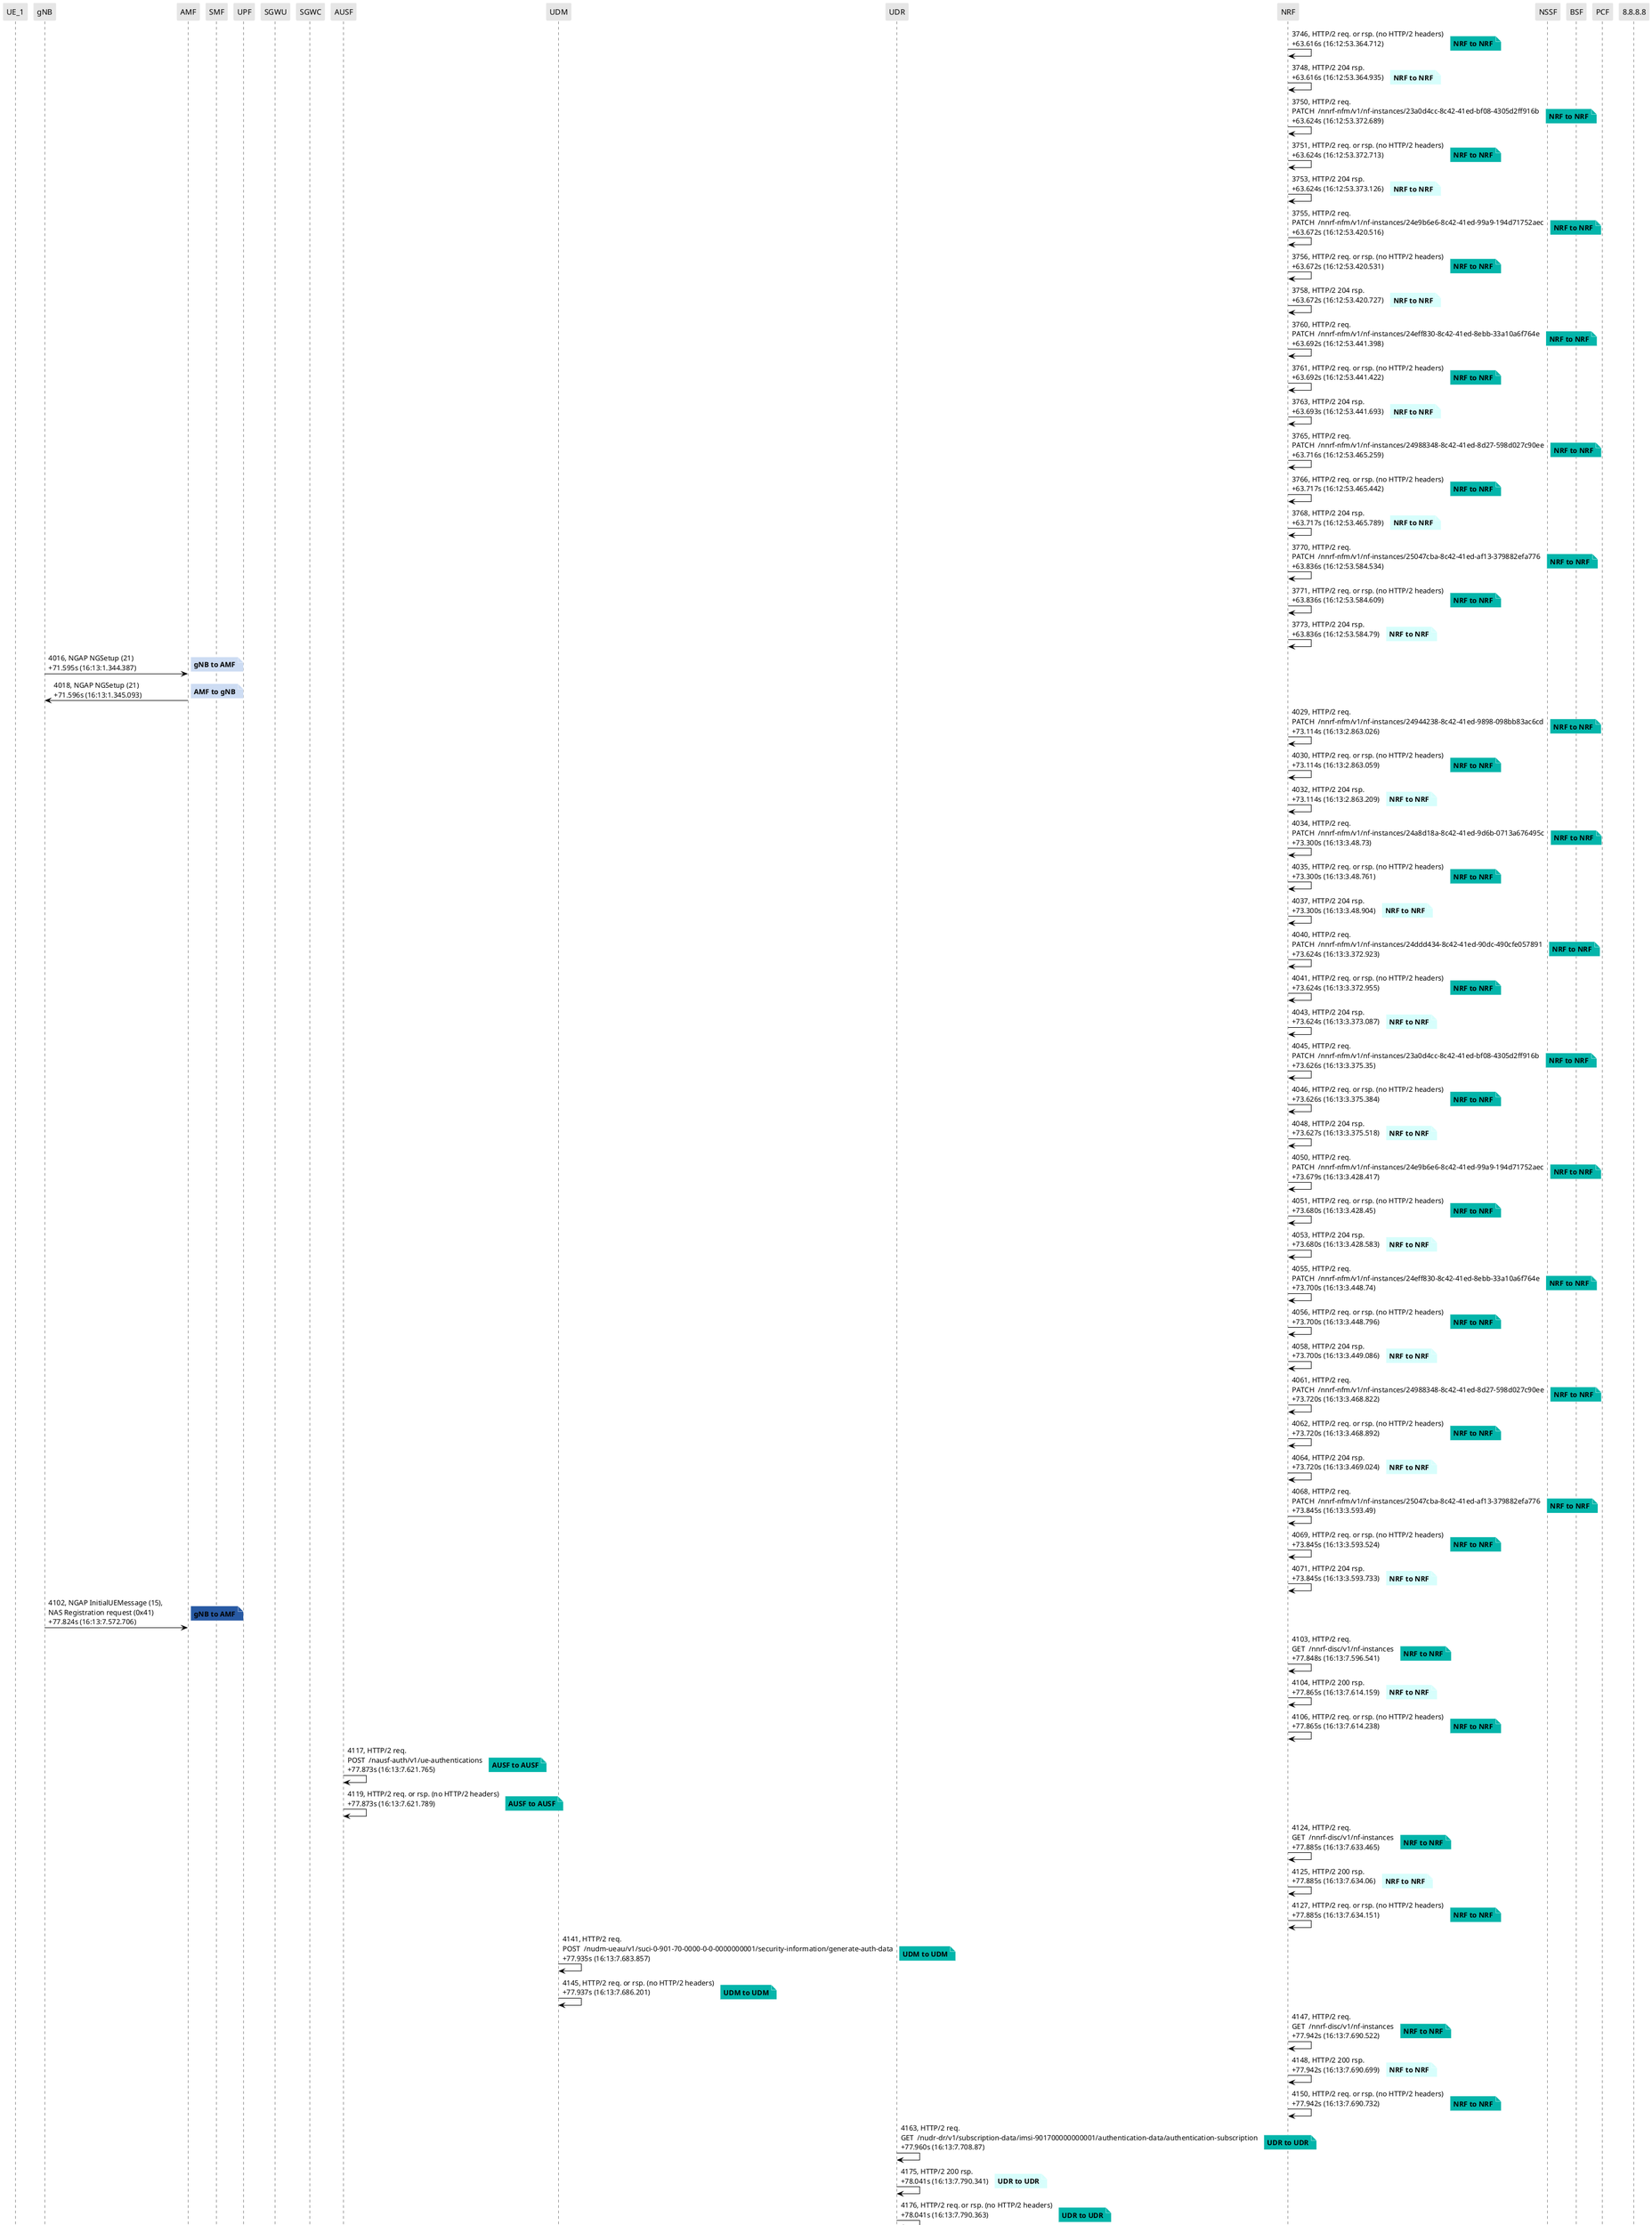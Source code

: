 @startuml
skinparam shadowing false
skinparam NoteBorderColor white
skinparam sequence {
    ArrowColor black
    LifeLineBorderColor black
    LifeLineBackgroundColor black
    ParticipantBorderColor white
    ParticipantBackgroundColor #e6e6e6
}
participant "UE_1"
participant "gNB"
participant "AMF"
participant "SMF"
participant "UPF"
participant "SGWU"
participant "SGWC"
participant "AUSF"
participant "UDM"
participant "UDR"
participant "NRF"
participant "NSSF"
participant "BSF"
participant "PCF"
participant "8.8.8.8"

"NRF" -> "NRF": 3746, HTTP/2 req. or rsp. (no HTTP/2 headers)\n+63.616s (16:12:53.364.712)

note right #03B5AA
**NRF to NRF**
end note

"NRF" -> "NRF": 3748, HTTP/2 204 rsp.\n+63.616s (16:12:53.364.935)

note right #D7FEFC
**NRF to NRF**
end note

"NRF" -> "NRF": 3750, HTTP/2 req.\nPATCH  /nnrf-nfm/v1/nf-instances/23a0d4cc-8c42-41ed-bf08-4305d2ff916b\n+63.624s (16:12:53.372.689)

note right #03B5AA
**NRF to NRF**
end note

"NRF" -> "NRF": 3751, HTTP/2 req. or rsp. (no HTTP/2 headers)\n+63.624s (16:12:53.372.713)

note right #03B5AA
**NRF to NRF**
end note

"NRF" -> "NRF": 3753, HTTP/2 204 rsp.\n+63.624s (16:12:53.373.126)

note right #D7FEFC
**NRF to NRF**
end note

"NRF" -> "NRF": 3755, HTTP/2 req.\nPATCH  /nnrf-nfm/v1/nf-instances/24e9b6e6-8c42-41ed-99a9-194d71752aec\n+63.672s (16:12:53.420.516)

note right #03B5AA
**NRF to NRF**
end note

"NRF" -> "NRF": 3756, HTTP/2 req. or rsp. (no HTTP/2 headers)\n+63.672s (16:12:53.420.531)

note right #03B5AA
**NRF to NRF**
end note

"NRF" -> "NRF": 3758, HTTP/2 204 rsp.\n+63.672s (16:12:53.420.727)

note right #D7FEFC
**NRF to NRF**
end note

"NRF" -> "NRF": 3760, HTTP/2 req.\nPATCH  /nnrf-nfm/v1/nf-instances/24eff830-8c42-41ed-8ebb-33a10a6f764e\n+63.692s (16:12:53.441.398)

note right #03B5AA
**NRF to NRF**
end note

"NRF" -> "NRF": 3761, HTTP/2 req. or rsp. (no HTTP/2 headers)\n+63.692s (16:12:53.441.422)

note right #03B5AA
**NRF to NRF**
end note

"NRF" -> "NRF": 3763, HTTP/2 204 rsp.\n+63.693s (16:12:53.441.693)

note right #D7FEFC
**NRF to NRF**
end note

"NRF" -> "NRF": 3765, HTTP/2 req.\nPATCH  /nnrf-nfm/v1/nf-instances/24988348-8c42-41ed-8d27-598d027c90ee\n+63.716s (16:12:53.465.259)

note right #03B5AA
**NRF to NRF**
end note

"NRF" -> "NRF": 3766, HTTP/2 req. or rsp. (no HTTP/2 headers)\n+63.717s (16:12:53.465.442)

note right #03B5AA
**NRF to NRF**
end note

"NRF" -> "NRF": 3768, HTTP/2 204 rsp.\n+63.717s (16:12:53.465.789)

note right #D7FEFC
**NRF to NRF**
end note

"NRF" -> "NRF": 3770, HTTP/2 req.\nPATCH  /nnrf-nfm/v1/nf-instances/25047cba-8c42-41ed-af13-379882efa776\n+63.836s (16:12:53.584.534)

note right #03B5AA
**NRF to NRF**
end note

"NRF" -> "NRF": 3771, HTTP/2 req. or rsp. (no HTTP/2 headers)\n+63.836s (16:12:53.584.609)

note right #03B5AA
**NRF to NRF**
end note

"NRF" -> "NRF": 3773, HTTP/2 204 rsp.\n+63.836s (16:12:53.584.79)

note right #D7FEFC
**NRF to NRF**
end note

"gNB" -> "AMF": 4016, NGAP NGSetup (21)\n+71.595s (16:13:1.344.387)

note right #CDDCF3
**gNB to AMF**
end note

"AMF" -> "gNB": 4018, NGAP NGSetup (21)\n+71.596s (16:13:1.345.093)

note right #CDDCF3
**AMF to gNB**
end note

"NRF" -> "NRF": 4029, HTTP/2 req.\nPATCH  /nnrf-nfm/v1/nf-instances/24944238-8c42-41ed-9898-098bb83ac6cd\n+73.114s (16:13:2.863.026)

note right #03B5AA
**NRF to NRF**
end note

"NRF" -> "NRF": 4030, HTTP/2 req. or rsp. (no HTTP/2 headers)\n+73.114s (16:13:2.863.059)

note right #03B5AA
**NRF to NRF**
end note

"NRF" -> "NRF": 4032, HTTP/2 204 rsp.\n+73.114s (16:13:2.863.209)

note right #D7FEFC
**NRF to NRF**
end note

"NRF" -> "NRF": 4034, HTTP/2 req.\nPATCH  /nnrf-nfm/v1/nf-instances/24a8d18a-8c42-41ed-9d6b-0713a676495c\n+73.300s (16:13:3.48.73)

note right #03B5AA
**NRF to NRF**
end note

"NRF" -> "NRF": 4035, HTTP/2 req. or rsp. (no HTTP/2 headers)\n+73.300s (16:13:3.48.761)

note right #03B5AA
**NRF to NRF**
end note

"NRF" -> "NRF": 4037, HTTP/2 204 rsp.\n+73.300s (16:13:3.48.904)

note right #D7FEFC
**NRF to NRF**
end note

"NRF" -> "NRF": 4040, HTTP/2 req.\nPATCH  /nnrf-nfm/v1/nf-instances/24ddd434-8c42-41ed-90dc-490cfe057891\n+73.624s (16:13:3.372.923)

note right #03B5AA
**NRF to NRF**
end note

"NRF" -> "NRF": 4041, HTTP/2 req. or rsp. (no HTTP/2 headers)\n+73.624s (16:13:3.372.955)

note right #03B5AA
**NRF to NRF**
end note

"NRF" -> "NRF": 4043, HTTP/2 204 rsp.\n+73.624s (16:13:3.373.087)

note right #D7FEFC
**NRF to NRF**
end note

"NRF" -> "NRF": 4045, HTTP/2 req.\nPATCH  /nnrf-nfm/v1/nf-instances/23a0d4cc-8c42-41ed-bf08-4305d2ff916b\n+73.626s (16:13:3.375.35)

note right #03B5AA
**NRF to NRF**
end note

"NRF" -> "NRF": 4046, HTTP/2 req. or rsp. (no HTTP/2 headers)\n+73.626s (16:13:3.375.384)

note right #03B5AA
**NRF to NRF**
end note

"NRF" -> "NRF": 4048, HTTP/2 204 rsp.\n+73.627s (16:13:3.375.518)

note right #D7FEFC
**NRF to NRF**
end note

"NRF" -> "NRF": 4050, HTTP/2 req.\nPATCH  /nnrf-nfm/v1/nf-instances/24e9b6e6-8c42-41ed-99a9-194d71752aec\n+73.679s (16:13:3.428.417)

note right #03B5AA
**NRF to NRF**
end note

"NRF" -> "NRF": 4051, HTTP/2 req. or rsp. (no HTTP/2 headers)\n+73.680s (16:13:3.428.45)

note right #03B5AA
**NRF to NRF**
end note

"NRF" -> "NRF": 4053, HTTP/2 204 rsp.\n+73.680s (16:13:3.428.583)

note right #D7FEFC
**NRF to NRF**
end note

"NRF" -> "NRF": 4055, HTTP/2 req.\nPATCH  /nnrf-nfm/v1/nf-instances/24eff830-8c42-41ed-8ebb-33a10a6f764e\n+73.700s (16:13:3.448.74)

note right #03B5AA
**NRF to NRF**
end note

"NRF" -> "NRF": 4056, HTTP/2 req. or rsp. (no HTTP/2 headers)\n+73.700s (16:13:3.448.796)

note right #03B5AA
**NRF to NRF**
end note

"NRF" -> "NRF": 4058, HTTP/2 204 rsp.\n+73.700s (16:13:3.449.086)

note right #D7FEFC
**NRF to NRF**
end note

"NRF" -> "NRF": 4061, HTTP/2 req.\nPATCH  /nnrf-nfm/v1/nf-instances/24988348-8c42-41ed-8d27-598d027c90ee\n+73.720s (16:13:3.468.822)

note right #03B5AA
**NRF to NRF**
end note

"NRF" -> "NRF": 4062, HTTP/2 req. or rsp. (no HTTP/2 headers)\n+73.720s (16:13:3.468.892)

note right #03B5AA
**NRF to NRF**
end note

"NRF" -> "NRF": 4064, HTTP/2 204 rsp.\n+73.720s (16:13:3.469.024)

note right #D7FEFC
**NRF to NRF**
end note

"NRF" -> "NRF": 4068, HTTP/2 req.\nPATCH  /nnrf-nfm/v1/nf-instances/25047cba-8c42-41ed-af13-379882efa776\n+73.845s (16:13:3.593.49)

note right #03B5AA
**NRF to NRF**
end note

"NRF" -> "NRF": 4069, HTTP/2 req. or rsp. (no HTTP/2 headers)\n+73.845s (16:13:3.593.524)

note right #03B5AA
**NRF to NRF**
end note

"NRF" -> "NRF": 4071, HTTP/2 204 rsp.\n+73.845s (16:13:3.593.733)

note right #D7FEFC
**NRF to NRF**
end note

"gNB" -> "AMF": 4102, NGAP InitialUEMessage (15),\nNAS Registration request (0x41)\n+77.824s (16:13:7.572.706)

note right #285AA4
**gNB to AMF**
end note

"NRF" -> "NRF": 4103, HTTP/2 req.\nGET  /nnrf-disc/v1/nf-instances\n+77.848s (16:13:7.596.541)

note right #03B5AA
**NRF to NRF**
end note

"NRF" -> "NRF": 4104, HTTP/2 200 rsp.\n+77.865s (16:13:7.614.159)

note right #D7FEFC
**NRF to NRF**
end note

"NRF" -> "NRF": 4106, HTTP/2 req. or rsp. (no HTTP/2 headers)\n+77.865s (16:13:7.614.238)

note right #03B5AA
**NRF to NRF**
end note

"AUSF" -> "AUSF": 4117, HTTP/2 req.\nPOST  /nausf-auth/v1/ue-authentications\n+77.873s (16:13:7.621.765)

note right #03B5AA
**AUSF to AUSF**
end note

"AUSF" -> "AUSF": 4119, HTTP/2 req. or rsp. (no HTTP/2 headers)\n+77.873s (16:13:7.621.789)

note right #03B5AA
**AUSF to AUSF**
end note

"NRF" -> "NRF": 4124, HTTP/2 req.\nGET  /nnrf-disc/v1/nf-instances\n+77.885s (16:13:7.633.465)

note right #03B5AA
**NRF to NRF**
end note

"NRF" -> "NRF": 4125, HTTP/2 200 rsp.\n+77.885s (16:13:7.634.06)

note right #D7FEFC
**NRF to NRF**
end note

"NRF" -> "NRF": 4127, HTTP/2 req. or rsp. (no HTTP/2 headers)\n+77.885s (16:13:7.634.151)

note right #03B5AA
**NRF to NRF**
end note

"UDM" -> "UDM": 4141, HTTP/2 req.\nPOST  /nudm-ueau/v1/suci-0-901-70-0000-0-0-0000000001/security-information/generate-auth-data\n+77.935s (16:13:7.683.857)

note right #03B5AA
**UDM to UDM**
end note

"UDM" -> "UDM": 4145, HTTP/2 req. or rsp. (no HTTP/2 headers)\n+77.937s (16:13:7.686.201)

note right #03B5AA
**UDM to UDM**
end note

"NRF" -> "NRF": 4147, HTTP/2 req.\nGET  /nnrf-disc/v1/nf-instances\n+77.942s (16:13:7.690.522)

note right #03B5AA
**NRF to NRF**
end note

"NRF" -> "NRF": 4148, HTTP/2 200 rsp.\n+77.942s (16:13:7.690.699)

note right #D7FEFC
**NRF to NRF**
end note

"NRF" -> "NRF": 4150, HTTP/2 req. or rsp. (no HTTP/2 headers)\n+77.942s (16:13:7.690.732)

note right #03B5AA
**NRF to NRF**
end note

"UDR" -> "UDR": 4163, HTTP/2 req.\nGET  /nudr-dr/v1/subscription-data/imsi-901700000000001/authentication-data/authentication-subscription\n+77.960s (16:13:7.708.87)

note right #03B5AA
**UDR to UDR**
end note

"UDR" -> "UDR": 4175, HTTP/2 200 rsp.\n+78.041s (16:13:7.790.341)

note right #D7FEFC
**UDR to UDR**
end note

"UDR" -> "UDR": 4176, HTTP/2 req. or rsp. (no HTTP/2 headers)\n+78.041s (16:13:7.790.363)

note right #03B5AA
**UDR to UDR**
end note

"UDM" -> "UDM": 4179, HTTP/2 200 rsp.\n+78.044s (16:13:7.792.976)

note right #D7FEFC
**UDM to UDM**
end note

"UDM" -> "UDM": 4180, HTTP/2 req. or rsp. (no HTTP/2 headers)\n+78.044s (16:13:7.793.004)

note right #03B5AA
**UDM to UDM**
end note

"AUSF" -> "AUSF": 4183, HTTP/2 201 rsp.\n+78.045s (16:13:7.794.249)

note right #D7FEFC
**AUSF to AUSF**
end note

"AUSF" -> "AUSF": 4184, HTTP/2 req. or rsp. (no HTTP/2 headers)\n+78.045s (16:13:7.794.284)

note right #03B5AA
**AUSF to AUSF**
end note

"AMF" -> "gNB": 4186, NGAP DownlinkNASTransport (4),\nNAS Authentication request (0x56)\n+78.048s (16:13:7.796.975)

note right #285AA4
**AMF to gNB**
end note

"gNB" -> "AMF": 4187, NGAP UplinkNASTransport (46),\nNAS Authentication response (0x57)\n+78.049s (16:13:7.798.226)

note right #CDDCF3
**gNB to AMF**
end note

"AUSF" -> "AUSF": 4188, HTTP/2 req.\nPUT  /nausf-auth/v1/ue-authentications/1/5g-aka-confirmation\n+78.051s (16:13:7.799.733)

note right #03B5AA
**AUSF to AUSF**
end note

"AUSF" -> "AUSF": 4190, HTTP/2 req. or rsp. (no HTTP/2 headers)\n+78.052s (16:13:7.801.064)

note right #03B5AA
**AUSF to AUSF**
end note

"UDM" -> "UDM": 4192, HTTP/2 req.\nPOST  /nudm-ueau/v1/imsi-901700000000001/auth-events\n+78.053s (16:13:7.802.313)

note right #03B5AA
**UDM to UDM**
end note

"UDM" -> "UDM": 4194, HTTP/2 req. or rsp. (no HTTP/2 headers)\n+78.054s (16:13:7.802.766)

note right #03B5AA
**UDM to UDM**
end note

"UDR" -> "UDR": 4196, HTTP/2 req.\nPUT  /nudr-dr/v1/subscription-data/imsi-901700000000001/authentication-data/authentication-status\n+78.054s (16:13:7.803.238)

note right #03B5AA
**UDR to UDR**
end note

"UDR" -> "UDR": 4198, HTTP/2 req. or rsp. (no HTTP/2 headers)\n+78.055s (16:13:7.803.449)

note right #03B5AA
**UDR to UDR**
end note

"UDR" -> "UDR": 4207, HTTP/2 204 rsp.\n+78.065s (16:13:7.813.537)

note right #D7FEFC
**UDR to UDR**
end note

"UDM" -> "UDM": 4208, HTTP/2 201 rsp.\n+78.065s (16:13:7.813.714)

note right #D7FEFC
**UDM to UDM**
end note

"UDM" -> "UDM": 4209, HTTP/2 req. or rsp. (no HTTP/2 headers)\n+78.065s (16:13:7.813.932)

note right #03B5AA
**UDM to UDM**
end note

"AUSF" -> "AUSF": 4211, HTTP/2 200 rsp.\n+78.065s (16:13:7.814.141)

note right #D7FEFC
**AUSF to AUSF**
end note

"AUSF" -> "AUSF": 4212, HTTP/2 req. or rsp. (no HTTP/2 headers)\n+78.065s (16:13:7.814.165)

note right #03B5AA
**AUSF to AUSF**
end note

"AMF" -> "gNB": 4214, NGAP DownlinkNASTransport (4),\nNAS Security mode command (0x5d)\n+78.066s (16:13:7.815.036)

note right #CDDCF3
**AMF to gNB**
end note

"gNB" -> "AMF": 4215, NGAP UplinkNASTransport (46),\nNAS Security mode complete (0x5e),\nNAS Registration request (0x41)\n+78.067s (16:13:7.816.049)

note right #285AA4
**gNB to AMF**
end note

"NRF" -> "NRF": 4216, HTTP/2 req.\nGET  /nnrf-disc/v1/nf-instances\n+78.069s (16:13:7.818.258)

note right #03B5AA
**NRF to NRF**
end note

"NRF" -> "NRF": 4217, HTTP/2 200 rsp.\n+78.069s (16:13:7.818.404)

note right #D7FEFC
**NRF to NRF**
end note

"NRF" -> "NRF": 4219, HTTP/2 req. or rsp. (no HTTP/2 headers)\n+78.069s (16:13:7.818.429)

note right #03B5AA
**NRF to NRF**
end note

"UDM" -> "UDM": 4232, HTTP/2 req.\nPUT  /nudm-uecm/v1/imsi-901700000000001/registrations/amf-3gpp-access\n+78.072s (16:13:7.820.473)

note right #03B5AA
**UDM to UDM**
end note

"UDM" -> "UDM": 4236, HTTP/2 req. or rsp. (no HTTP/2 headers)\n+78.072s (16:13:7.821.259)

note right #03B5AA
**UDM to UDM**
end note

"UDR" -> "UDR": 4238, HTTP/2 req.\nPUT  /nudr-dr/v1/subscription-data/imsi-901700000000001/context-data/amf-3gpp-access\n+78.074s (16:13:7.823.084)

note right #03B5AA
**UDR to UDR**
end note

"UDR" -> "UDR": 4239, HTTP/2 req. or rsp. (no HTTP/2 headers)\n+78.074s (16:13:7.823.189)

note right #03B5AA
**UDR to UDR**
end note

"UDR" -> "UDR": 4241, HTTP/2 204 rsp.\n+78.074s (16:13:7.823.316)

note right #D7FEFC
**UDR to UDR**
end note

"UDM" -> "UDM": 4243, HTTP/2 201 rsp.\n+78.075s (16:13:7.823.484)

note right #D7FEFC
**UDM to UDM**
end note

"UDM" -> "UDM": 4244, HTTP/2 req. or rsp. (no HTTP/2 headers)\n+78.075s (16:13:7.823.516)

note right #03B5AA
**UDM to UDM**
end note

"NRF" -> "NRF": 4246, HTTP/2 req.\nGET  /nnrf-disc/v1/nf-instances\n+78.075s (16:13:7.824.346)

note right #03B5AA
**NRF to NRF**
end note

"NRF" -> "NRF": 4247, HTTP/2 200 rsp.\n+78.076s (16:13:7.824.509)

note right #D7FEFC
**NRF to NRF**
end note

"NRF" -> "NRF": 4248, HTTP/2 req. or rsp. (no HTTP/2 headers)\n+78.076s (16:13:7.824.531)

note right #03B5AA
**NRF to NRF**
end note

"UDM" -> "UDM": 4250, HTTP/2 req.\nGET  /nudm-sdm/v2/imsi-901700000000001/am-data\n+78.079s (16:13:7.827.63)

note right #03B5AA
**UDM to UDM**
end note

"UDR" -> "UDR": 4251, HTTP/2 req.\nGET  /nudr-dr/v1/subscription-data/imsi-901700000000001/90170/provisioned-data/am-data\n+78.079s (16:13:7.827.776)

note right #03B5AA
**UDR to UDR**
end note

"UDR" -> "UDR": 4254, HTTP/2 200 rsp.\n+78.087s (16:13:7.835.5)

note right #D7FEFC
**UDR to UDR**
end note

"UDR" -> "UDR": 4255, HTTP/2 req. or rsp. (no HTTP/2 headers)\n+78.087s (16:13:7.835.543)

note right #03B5AA
**UDR to UDR**
end note

"UDM" -> "UDM": 4257, HTTP/2 200 rsp.\n+78.089s (16:13:7.838.378)

note right #D7FEFC
**UDM to UDM**
end note

"UDM" -> "UDM": 4258, HTTP/2 req. or rsp. (no HTTP/2 headers)\n+78.089s (16:13:7.838.418)

note right #03B5AA
**UDM to UDM**
end note

"UDM" -> "UDM": 4260, HTTP/2 req.\nGET  /nudm-sdm/v2/imsi-901700000000001/smf-select-data\n+78.090s (16:13:7.838.689)

note right #03B5AA
**UDM to UDM**
end note

"UDR" -> "UDR": 4261, HTTP/2 req.\nGET  /nudr-dr/v1/subscription-data/imsi-901700000000001/90170/provisioned-data/smf-selection-subscription-data\n+78.090s (16:13:7.838.803)

note right #03B5AA
**UDR to UDR**
end note

@enduml
